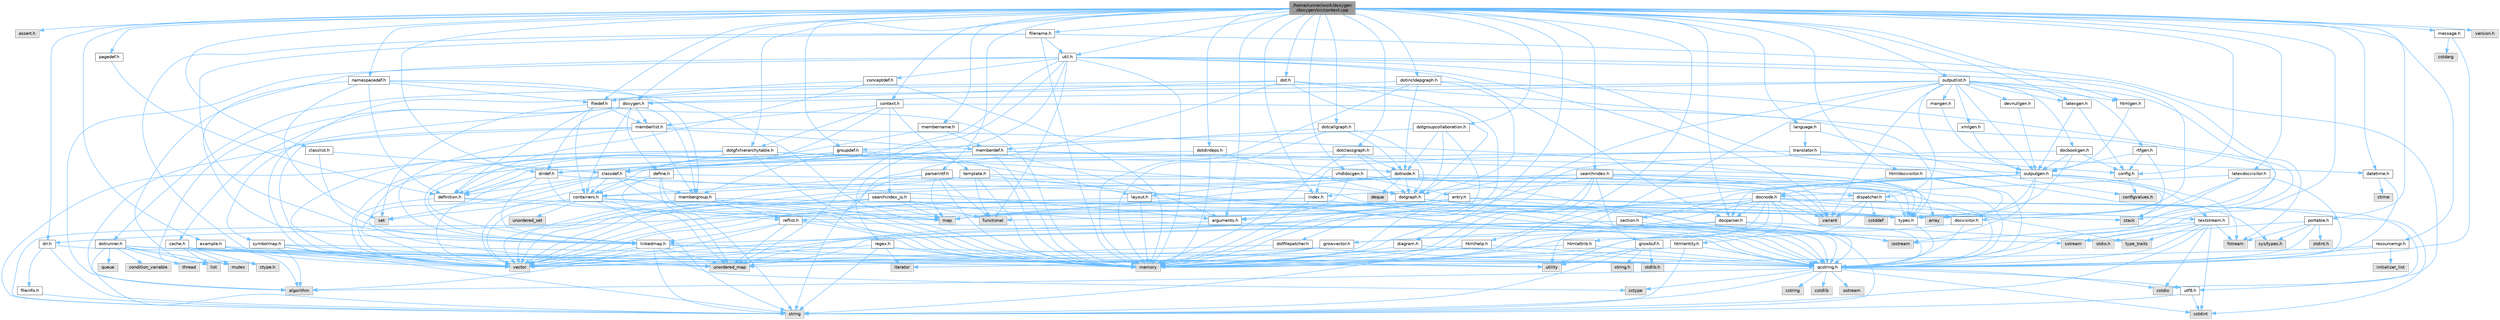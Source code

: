 digraph "/home/runner/work/doxygen/doxygen/src/context.cpp"
{
 // INTERACTIVE_SVG=YES
 // LATEX_PDF_SIZE
  bgcolor="transparent";
  edge [fontname=Helvetica,fontsize=10,labelfontname=Helvetica,labelfontsize=10];
  node [fontname=Helvetica,fontsize=10,shape=box,height=0.2,width=0.4];
  Node1 [id="Node000001",label="/home/runner/work/doxygen\l/doxygen/src/context.cpp",height=0.2,width=0.4,color="gray40", fillcolor="grey60", style="filled", fontcolor="black"];
  Node1 -> Node2 [id="edge1_Node000001_Node000002",color="steelblue1",style="solid"];
  Node2 [id="Node000002",label="assert.h",height=0.2,width=0.4,color="grey60", fillcolor="#E0E0E0", style="filled"];
  Node1 -> Node3 [id="edge2_Node000001_Node000003",color="steelblue1",style="solid"];
  Node3 [id="Node000003",label="sstream",height=0.2,width=0.4,color="grey60", fillcolor="#E0E0E0", style="filled"];
  Node1 -> Node4 [id="edge3_Node000001_Node000004",color="steelblue1",style="solid"];
  Node4 [id="Node000004",label="context.h",height=0.2,width=0.4,color="grey40", fillcolor="white", style="filled",URL="$dc/d1e/context_8h.html",tooltip=" "];
  Node4 -> Node5 [id="edge4_Node000004_Node000005",color="steelblue1",style="solid"];
  Node5 [id="Node000005",label="types.h",height=0.2,width=0.4,color="grey40", fillcolor="white", style="filled",URL="$d9/d49/types_8h.html",tooltip="This file contains a number of basic enums and types."];
  Node5 -> Node6 [id="edge5_Node000005_Node000006",color="steelblue1",style="solid"];
  Node6 [id="Node000006",label="qcstring.h",height=0.2,width=0.4,color="grey40", fillcolor="white", style="filled",URL="$d7/d5c/qcstring_8h.html",tooltip=" "];
  Node6 -> Node7 [id="edge6_Node000006_Node000007",color="steelblue1",style="solid"];
  Node7 [id="Node000007",label="string",height=0.2,width=0.4,color="grey60", fillcolor="#E0E0E0", style="filled"];
  Node6 -> Node8 [id="edge7_Node000006_Node000008",color="steelblue1",style="solid"];
  Node8 [id="Node000008",label="algorithm",height=0.2,width=0.4,color="grey60", fillcolor="#E0E0E0", style="filled"];
  Node6 -> Node9 [id="edge8_Node000006_Node000009",color="steelblue1",style="solid"];
  Node9 [id="Node000009",label="cctype",height=0.2,width=0.4,color="grey60", fillcolor="#E0E0E0", style="filled"];
  Node6 -> Node10 [id="edge9_Node000006_Node000010",color="steelblue1",style="solid"];
  Node10 [id="Node000010",label="cstring",height=0.2,width=0.4,color="grey60", fillcolor="#E0E0E0", style="filled"];
  Node6 -> Node11 [id="edge10_Node000006_Node000011",color="steelblue1",style="solid"];
  Node11 [id="Node000011",label="cstdio",height=0.2,width=0.4,color="grey60", fillcolor="#E0E0E0", style="filled"];
  Node6 -> Node12 [id="edge11_Node000006_Node000012",color="steelblue1",style="solid"];
  Node12 [id="Node000012",label="cstdlib",height=0.2,width=0.4,color="grey60", fillcolor="#E0E0E0", style="filled"];
  Node6 -> Node13 [id="edge12_Node000006_Node000013",color="steelblue1",style="solid"];
  Node13 [id="Node000013",label="cstdint",height=0.2,width=0.4,color="grey60", fillcolor="#E0E0E0", style="filled"];
  Node6 -> Node14 [id="edge13_Node000006_Node000014",color="steelblue1",style="solid"];
  Node14 [id="Node000014",label="ostream",height=0.2,width=0.4,color="grey60", fillcolor="#E0E0E0", style="filled"];
  Node6 -> Node15 [id="edge14_Node000006_Node000015",color="steelblue1",style="solid"];
  Node15 [id="Node000015",label="utf8.h",height=0.2,width=0.4,color="grey40", fillcolor="white", style="filled",URL="$db/d7c/utf8_8h.html",tooltip="Various UTF8 related helper functions."];
  Node15 -> Node13 [id="edge15_Node000015_Node000013",color="steelblue1",style="solid"];
  Node15 -> Node7 [id="edge16_Node000015_Node000007",color="steelblue1",style="solid"];
  Node4 -> Node16 [id="edge17_Node000004_Node000016",color="steelblue1",style="solid"];
  Node16 [id="Node000016",label="template.h",height=0.2,width=0.4,color="grey40", fillcolor="white", style="filled",URL="$de/db8/template_8h.html",tooltip=" "];
  Node16 -> Node17 [id="edge18_Node000016_Node000017",color="steelblue1",style="solid"];
  Node17 [id="Node000017",label="vector",height=0.2,width=0.4,color="grey60", fillcolor="#E0E0E0", style="filled"];
  Node16 -> Node18 [id="edge19_Node000016_Node000018",color="steelblue1",style="solid"];
  Node18 [id="Node000018",label="memory",height=0.2,width=0.4,color="grey60", fillcolor="#E0E0E0", style="filled"];
  Node16 -> Node19 [id="edge20_Node000016_Node000019",color="steelblue1",style="solid"];
  Node19 [id="Node000019",label="functional",height=0.2,width=0.4,color="grey60", fillcolor="#E0E0E0", style="filled"];
  Node16 -> Node20 [id="edge21_Node000016_Node000020",color="steelblue1",style="solid"];
  Node20 [id="Node000020",label="variant",height=0.2,width=0.4,color="grey60", fillcolor="#E0E0E0", style="filled"];
  Node16 -> Node6 [id="edge22_Node000016_Node000006",color="steelblue1",style="solid"];
  Node16 -> Node21 [id="edge23_Node000016_Node000021",color="steelblue1",style="solid"];
  Node21 [id="Node000021",label="containers.h",height=0.2,width=0.4,color="grey40", fillcolor="white", style="filled",URL="$d5/d75/containers_8h.html",tooltip=" "];
  Node21 -> Node17 [id="edge24_Node000021_Node000017",color="steelblue1",style="solid"];
  Node21 -> Node7 [id="edge25_Node000021_Node000007",color="steelblue1",style="solid"];
  Node21 -> Node22 [id="edge26_Node000021_Node000022",color="steelblue1",style="solid"];
  Node22 [id="Node000022",label="set",height=0.2,width=0.4,color="grey60", fillcolor="#E0E0E0", style="filled"];
  Node21 -> Node23 [id="edge27_Node000021_Node000023",color="steelblue1",style="solid"];
  Node23 [id="Node000023",label="map",height=0.2,width=0.4,color="grey60", fillcolor="#E0E0E0", style="filled"];
  Node21 -> Node24 [id="edge28_Node000021_Node000024",color="steelblue1",style="solid"];
  Node24 [id="Node000024",label="unordered_set",height=0.2,width=0.4,color="grey60", fillcolor="#E0E0E0", style="filled"];
  Node21 -> Node25 [id="edge29_Node000021_Node000025",color="steelblue1",style="solid"];
  Node25 [id="Node000025",label="unordered_map",height=0.2,width=0.4,color="grey60", fillcolor="#E0E0E0", style="filled"];
  Node21 -> Node26 [id="edge30_Node000021_Node000026",color="steelblue1",style="solid"];
  Node26 [id="Node000026",label="stack",height=0.2,width=0.4,color="grey60", fillcolor="#E0E0E0", style="filled"];
  Node4 -> Node27 [id="edge31_Node000004_Node000027",color="steelblue1",style="solid"];
  Node27 [id="Node000027",label="classdef.h",height=0.2,width=0.4,color="grey40", fillcolor="white", style="filled",URL="$d1/da6/classdef_8h.html",tooltip=" "];
  Node27 -> Node18 [id="edge32_Node000027_Node000018",color="steelblue1",style="solid"];
  Node27 -> Node17 [id="edge33_Node000027_Node000017",color="steelblue1",style="solid"];
  Node27 -> Node22 [id="edge34_Node000027_Node000022",color="steelblue1",style="solid"];
  Node27 -> Node21 [id="edge35_Node000027_Node000021",color="steelblue1",style="solid"];
  Node27 -> Node28 [id="edge36_Node000027_Node000028",color="steelblue1",style="solid"];
  Node28 [id="Node000028",label="definition.h",height=0.2,width=0.4,color="grey40", fillcolor="white", style="filled",URL="$df/da1/definition_8h.html",tooltip=" "];
  Node28 -> Node17 [id="edge37_Node000028_Node000017",color="steelblue1",style="solid"];
  Node28 -> Node5 [id="edge38_Node000028_Node000005",color="steelblue1",style="solid"];
  Node28 -> Node29 [id="edge39_Node000028_Node000029",color="steelblue1",style="solid"];
  Node29 [id="Node000029",label="reflist.h",height=0.2,width=0.4,color="grey40", fillcolor="white", style="filled",URL="$d1/d02/reflist_8h.html",tooltip=" "];
  Node29 -> Node17 [id="edge40_Node000029_Node000017",color="steelblue1",style="solid"];
  Node29 -> Node25 [id="edge41_Node000029_Node000025",color="steelblue1",style="solid"];
  Node29 -> Node18 [id="edge42_Node000029_Node000018",color="steelblue1",style="solid"];
  Node29 -> Node6 [id="edge43_Node000029_Node000006",color="steelblue1",style="solid"];
  Node29 -> Node30 [id="edge44_Node000029_Node000030",color="steelblue1",style="solid"];
  Node30 [id="Node000030",label="linkedmap.h",height=0.2,width=0.4,color="grey40", fillcolor="white", style="filled",URL="$da/de1/linkedmap_8h.html",tooltip=" "];
  Node30 -> Node25 [id="edge45_Node000030_Node000025",color="steelblue1",style="solid"];
  Node30 -> Node17 [id="edge46_Node000030_Node000017",color="steelblue1",style="solid"];
  Node30 -> Node18 [id="edge47_Node000030_Node000018",color="steelblue1",style="solid"];
  Node30 -> Node7 [id="edge48_Node000030_Node000007",color="steelblue1",style="solid"];
  Node30 -> Node8 [id="edge49_Node000030_Node000008",color="steelblue1",style="solid"];
  Node30 -> Node9 [id="edge50_Node000030_Node000009",color="steelblue1",style="solid"];
  Node30 -> Node6 [id="edge51_Node000030_Node000006",color="steelblue1",style="solid"];
  Node27 -> Node31 [id="edge52_Node000027_Node000031",color="steelblue1",style="solid"];
  Node31 [id="Node000031",label="arguments.h",height=0.2,width=0.4,color="grey40", fillcolor="white", style="filled",URL="$df/d9b/arguments_8h.html",tooltip=" "];
  Node31 -> Node17 [id="edge53_Node000031_Node000017",color="steelblue1",style="solid"];
  Node31 -> Node6 [id="edge54_Node000031_Node000006",color="steelblue1",style="solid"];
  Node27 -> Node32 [id="edge55_Node000027_Node000032",color="steelblue1",style="solid"];
  Node32 [id="Node000032",label="membergroup.h",height=0.2,width=0.4,color="grey40", fillcolor="white", style="filled",URL="$d9/d11/membergroup_8h.html",tooltip=" "];
  Node32 -> Node17 [id="edge56_Node000032_Node000017",color="steelblue1",style="solid"];
  Node32 -> Node23 [id="edge57_Node000032_Node000023",color="steelblue1",style="solid"];
  Node32 -> Node18 [id="edge58_Node000032_Node000018",color="steelblue1",style="solid"];
  Node32 -> Node5 [id="edge59_Node000032_Node000005",color="steelblue1",style="solid"];
  Node32 -> Node29 [id="edge60_Node000032_Node000029",color="steelblue1",style="solid"];
  Node4 -> Node33 [id="edge61_Node000004_Node000033",color="steelblue1",style="solid"];
  Node33 [id="Node000033",label="searchindex_js.h",height=0.2,width=0.4,color="grey40", fillcolor="white", style="filled",URL="$dd/de5/searchindex__js_8h.html",tooltip="Javascript based search engine."];
  Node33 -> Node34 [id="edge62_Node000033_Node000034",color="steelblue1",style="solid"];
  Node34 [id="Node000034",label="array",height=0.2,width=0.4,color="grey60", fillcolor="#E0E0E0", style="filled"];
  Node33 -> Node17 [id="edge63_Node000033_Node000017",color="steelblue1",style="solid"];
  Node33 -> Node23 [id="edge64_Node000033_Node000023",color="steelblue1",style="solid"];
  Node33 -> Node7 [id="edge65_Node000033_Node000007",color="steelblue1",style="solid"];
  Node33 -> Node19 [id="edge66_Node000033_Node000019",color="steelblue1",style="solid"];
  Node33 -> Node6 [id="edge67_Node000033_Node000006",color="steelblue1",style="solid"];
  Node4 -> Node35 [id="edge68_Node000004_Node000035",color="steelblue1",style="solid"];
  Node35 [id="Node000035",label="memberlist.h",height=0.2,width=0.4,color="grey40", fillcolor="white", style="filled",URL="$dd/d78/memberlist_8h.html",tooltip=" "];
  Node35 -> Node17 [id="edge69_Node000035_Node000017",color="steelblue1",style="solid"];
  Node35 -> Node8 [id="edge70_Node000035_Node000008",color="steelblue1",style="solid"];
  Node35 -> Node36 [id="edge71_Node000035_Node000036",color="steelblue1",style="solid"];
  Node36 [id="Node000036",label="memberdef.h",height=0.2,width=0.4,color="grey40", fillcolor="white", style="filled",URL="$d4/d46/memberdef_8h.html",tooltip=" "];
  Node36 -> Node17 [id="edge72_Node000036_Node000017",color="steelblue1",style="solid"];
  Node36 -> Node18 [id="edge73_Node000036_Node000018",color="steelblue1",style="solid"];
  Node36 -> Node37 [id="edge74_Node000036_Node000037",color="steelblue1",style="solid"];
  Node37 [id="Node000037",label="sys/types.h",height=0.2,width=0.4,color="grey60", fillcolor="#E0E0E0", style="filled"];
  Node36 -> Node5 [id="edge75_Node000036_Node000005",color="steelblue1",style="solid"];
  Node36 -> Node28 [id="edge76_Node000036_Node000028",color="steelblue1",style="solid"];
  Node36 -> Node31 [id="edge77_Node000036_Node000031",color="steelblue1",style="solid"];
  Node36 -> Node27 [id="edge78_Node000036_Node000027",color="steelblue1",style="solid"];
  Node35 -> Node30 [id="edge79_Node000035_Node000030",color="steelblue1",style="solid"];
  Node35 -> Node5 [id="edge80_Node000035_Node000005",color="steelblue1",style="solid"];
  Node35 -> Node32 [id="edge81_Node000035_Node000032",color="steelblue1",style="solid"];
  Node4 -> Node38 [id="edge82_Node000004_Node000038",color="steelblue1",style="solid"];
  Node38 [id="Node000038",label="dotgfxhierarchytable.h",height=0.2,width=0.4,color="grey40", fillcolor="white", style="filled",URL="$d2/de7/dotgfxhierarchytable_8h.html",tooltip=" "];
  Node38 -> Node18 [id="edge83_Node000038_Node000018",color="steelblue1",style="solid"];
  Node38 -> Node7 [id="edge84_Node000038_Node000007",color="steelblue1",style="solid"];
  Node38 -> Node25 [id="edge85_Node000038_Node000025",color="steelblue1",style="solid"];
  Node38 -> Node17 [id="edge86_Node000038_Node000017",color="steelblue1",style="solid"];
  Node38 -> Node27 [id="edge87_Node000038_Node000027",color="steelblue1",style="solid"];
  Node38 -> Node39 [id="edge88_Node000038_Node000039",color="steelblue1",style="solid"];
  Node39 [id="Node000039",label="dotgraph.h",height=0.2,width=0.4,color="grey40", fillcolor="white", style="filled",URL="$d0/daa/dotgraph_8h.html",tooltip=" "];
  Node39 -> Node40 [id="edge89_Node000039_Node000040",color="steelblue1",style="solid"];
  Node40 [id="Node000040",label="iostream",height=0.2,width=0.4,color="grey60", fillcolor="#E0E0E0", style="filled"];
  Node39 -> Node23 [id="edge90_Node000039_Node000023",color="steelblue1",style="solid"];
  Node39 -> Node6 [id="edge91_Node000039_Node000006",color="steelblue1",style="solid"];
  Node39 -> Node41 [id="edge92_Node000039_Node000041",color="steelblue1",style="solid"];
  Node41 [id="Node000041",label="dir.h",height=0.2,width=0.4,color="grey40", fillcolor="white", style="filled",URL="$df/d9c/dir_8h.html",tooltip=" "];
  Node41 -> Node7 [id="edge93_Node000041_Node000007",color="steelblue1",style="solid"];
  Node41 -> Node18 [id="edge94_Node000041_Node000018",color="steelblue1",style="solid"];
  Node41 -> Node42 [id="edge95_Node000041_Node000042",color="steelblue1",style="solid"];
  Node42 [id="Node000042",label="fileinfo.h",height=0.2,width=0.4,color="grey40", fillcolor="white", style="filled",URL="$df/d45/fileinfo_8h.html",tooltip=" "];
  Node42 -> Node7 [id="edge96_Node000042_Node000007",color="steelblue1",style="solid"];
  Node38 -> Node43 [id="edge97_Node000038_Node000043",color="steelblue1",style="solid"];
  Node43 [id="Node000043",label="dotnode.h",height=0.2,width=0.4,color="grey40", fillcolor="white", style="filled",URL="$d8/d3b/dotnode_8h.html",tooltip=" "];
  Node43 -> Node17 [id="edge98_Node000043_Node000017",color="steelblue1",style="solid"];
  Node43 -> Node23 [id="edge99_Node000043_Node000023",color="steelblue1",style="solid"];
  Node43 -> Node44 [id="edge100_Node000043_Node000044",color="steelblue1",style="solid"];
  Node44 [id="Node000044",label="deque",height=0.2,width=0.4,color="grey60", fillcolor="#E0E0E0", style="filled"];
  Node43 -> Node40 [id="edge101_Node000043_Node000040",color="steelblue1",style="solid"];
  Node43 -> Node5 [id="edge102_Node000043_Node000005",color="steelblue1",style="solid"];
  Node43 -> Node39 [id="edge103_Node000043_Node000039",color="steelblue1",style="solid"];
  Node1 -> Node45 [id="edge104_Node000001_Node000045",color="steelblue1",style="solid"];
  Node45 [id="Node000045",label="config.h",height=0.2,width=0.4,color="grey40", fillcolor="white", style="filled",URL="$db/d16/config_8h.html",tooltip=" "];
  Node45 -> Node46 [id="edge105_Node000045_Node000046",color="steelblue1",style="solid"];
  Node46 [id="Node000046",label="configvalues.h",height=0.2,width=0.4,color="grey60", fillcolor="#E0E0E0", style="filled"];
  Node1 -> Node47 [id="edge106_Node000001_Node000047",color="steelblue1",style="solid"];
  Node47 [id="Node000047",label="index.h",height=0.2,width=0.4,color="grey40", fillcolor="white", style="filled",URL="$d1/db5/index_8h.html",tooltip=" "];
  Node47 -> Node18 [id="edge107_Node000047_Node000018",color="steelblue1",style="solid"];
  Node47 -> Node17 [id="edge108_Node000047_Node000017",color="steelblue1",style="solid"];
  Node47 -> Node23 [id="edge109_Node000047_Node000023",color="steelblue1",style="solid"];
  Node47 -> Node6 [id="edge110_Node000047_Node000006",color="steelblue1",style="solid"];
  Node1 -> Node48 [id="edge111_Node000001_Node000048",color="steelblue1",style="solid"];
  Node48 [id="Node000048",label="classlist.h",height=0.2,width=0.4,color="grey40", fillcolor="white", style="filled",URL="$d2/df8/classlist_8h.html",tooltip=" "];
  Node48 -> Node30 [id="edge112_Node000048_Node000030",color="steelblue1",style="solid"];
  Node48 -> Node27 [id="edge113_Node000048_Node000027",color="steelblue1",style="solid"];
  Node1 -> Node49 [id="edge114_Node000001_Node000049",color="steelblue1",style="solid"];
  Node49 [id="Node000049",label="doxygen.h",height=0.2,width=0.4,color="grey40", fillcolor="white", style="filled",URL="$d1/da1/doxygen_8h.html",tooltip=" "];
  Node49 -> Node50 [id="edge115_Node000049_Node000050",color="steelblue1",style="solid"];
  Node50 [id="Node000050",label="mutex",height=0.2,width=0.4,color="grey60", fillcolor="#E0E0E0", style="filled"];
  Node49 -> Node21 [id="edge116_Node000049_Node000021",color="steelblue1",style="solid"];
  Node49 -> Node32 [id="edge117_Node000049_Node000032",color="steelblue1",style="solid"];
  Node49 -> Node51 [id="edge118_Node000049_Node000051",color="steelblue1",style="solid"];
  Node51 [id="Node000051",label="dirdef.h",height=0.2,width=0.4,color="grey40", fillcolor="white", style="filled",URL="$d6/d15/dirdef_8h.html",tooltip=" "];
  Node51 -> Node17 [id="edge119_Node000051_Node000017",color="steelblue1",style="solid"];
  Node51 -> Node23 [id="edge120_Node000051_Node000023",color="steelblue1",style="solid"];
  Node51 -> Node6 [id="edge121_Node000051_Node000006",color="steelblue1",style="solid"];
  Node51 -> Node30 [id="edge122_Node000051_Node000030",color="steelblue1",style="solid"];
  Node51 -> Node28 [id="edge123_Node000051_Node000028",color="steelblue1",style="solid"];
  Node49 -> Node35 [id="edge124_Node000049_Node000035",color="steelblue1",style="solid"];
  Node49 -> Node52 [id="edge125_Node000049_Node000052",color="steelblue1",style="solid"];
  Node52 [id="Node000052",label="define.h",height=0.2,width=0.4,color="grey40", fillcolor="white", style="filled",URL="$df/d67/define_8h.html",tooltip=" "];
  Node52 -> Node17 [id="edge126_Node000052_Node000017",color="steelblue1",style="solid"];
  Node52 -> Node18 [id="edge127_Node000052_Node000018",color="steelblue1",style="solid"];
  Node52 -> Node7 [id="edge128_Node000052_Node000007",color="steelblue1",style="solid"];
  Node52 -> Node25 [id="edge129_Node000052_Node000025",color="steelblue1",style="solid"];
  Node52 -> Node6 [id="edge130_Node000052_Node000006",color="steelblue1",style="solid"];
  Node52 -> Node21 [id="edge131_Node000052_Node000021",color="steelblue1",style="solid"];
  Node49 -> Node53 [id="edge132_Node000049_Node000053",color="steelblue1",style="solid"];
  Node53 [id="Node000053",label="cache.h",height=0.2,width=0.4,color="grey40", fillcolor="white", style="filled",URL="$d3/d26/cache_8h.html",tooltip=" "];
  Node53 -> Node54 [id="edge133_Node000053_Node000054",color="steelblue1",style="solid"];
  Node54 [id="Node000054",label="list",height=0.2,width=0.4,color="grey60", fillcolor="#E0E0E0", style="filled"];
  Node53 -> Node25 [id="edge134_Node000053_Node000025",color="steelblue1",style="solid"];
  Node53 -> Node50 [id="edge135_Node000053_Node000050",color="steelblue1",style="solid"];
  Node53 -> Node55 [id="edge136_Node000053_Node000055",color="steelblue1",style="solid"];
  Node55 [id="Node000055",label="utility",height=0.2,width=0.4,color="grey60", fillcolor="#E0E0E0", style="filled"];
  Node53 -> Node56 [id="edge137_Node000053_Node000056",color="steelblue1",style="solid"];
  Node56 [id="Node000056",label="ctype.h",height=0.2,width=0.4,color="grey60", fillcolor="#E0E0E0", style="filled"];
  Node49 -> Node57 [id="edge138_Node000049_Node000057",color="steelblue1",style="solid"];
  Node57 [id="Node000057",label="symbolmap.h",height=0.2,width=0.4,color="grey40", fillcolor="white", style="filled",URL="$d7/ddd/symbolmap_8h.html",tooltip=" "];
  Node57 -> Node8 [id="edge139_Node000057_Node000008",color="steelblue1",style="solid"];
  Node57 -> Node25 [id="edge140_Node000057_Node000025",color="steelblue1",style="solid"];
  Node57 -> Node17 [id="edge141_Node000057_Node000017",color="steelblue1",style="solid"];
  Node57 -> Node7 [id="edge142_Node000057_Node000007",color="steelblue1",style="solid"];
  Node57 -> Node55 [id="edge143_Node000057_Node000055",color="steelblue1",style="solid"];
  Node1 -> Node58 [id="edge144_Node000001_Node000058",color="steelblue1",style="solid"];
  Node58 [id="Node000058",label="namespacedef.h",height=0.2,width=0.4,color="grey40", fillcolor="white", style="filled",URL="$d7/d97/namespacedef_8h.html",tooltip=" "];
  Node58 -> Node18 [id="edge145_Node000058_Node000018",color="steelblue1",style="solid"];
  Node58 -> Node22 [id="edge146_Node000058_Node000022",color="steelblue1",style="solid"];
  Node58 -> Node28 [id="edge147_Node000058_Node000028",color="steelblue1",style="solid"];
  Node58 -> Node59 [id="edge148_Node000058_Node000059",color="steelblue1",style="solid"];
  Node59 [id="Node000059",label="filedef.h",height=0.2,width=0.4,color="grey40", fillcolor="white", style="filled",URL="$d4/d3a/filedef_8h.html",tooltip=" "];
  Node59 -> Node18 [id="edge149_Node000059_Node000018",color="steelblue1",style="solid"];
  Node59 -> Node22 [id="edge150_Node000059_Node000022",color="steelblue1",style="solid"];
  Node59 -> Node28 [id="edge151_Node000059_Node000028",color="steelblue1",style="solid"];
  Node59 -> Node35 [id="edge152_Node000059_Node000035",color="steelblue1",style="solid"];
  Node59 -> Node21 [id="edge153_Node000059_Node000021",color="steelblue1",style="solid"];
  Node58 -> Node30 [id="edge154_Node000058_Node000030",color="steelblue1",style="solid"];
  Node58 -> Node32 [id="edge155_Node000058_Node000032",color="steelblue1",style="solid"];
  Node1 -> Node59 [id="edge156_Node000001_Node000059",color="steelblue1",style="solid"];
  Node1 -> Node60 [id="edge157_Node000001_Node000060",color="steelblue1",style="solid"];
  Node60 [id="Node000060",label="pagedef.h",height=0.2,width=0.4,color="grey40", fillcolor="white", style="filled",URL="$dd/d66/pagedef_8h.html",tooltip=" "];
  Node60 -> Node28 [id="edge158_Node000060_Node000028",color="steelblue1",style="solid"];
  Node1 -> Node61 [id="edge159_Node000001_Node000061",color="steelblue1",style="solid"];
  Node61 [id="Node000061",label="groupdef.h",height=0.2,width=0.4,color="grey40", fillcolor="white", style="filled",URL="$d1/de6/groupdef_8h.html",tooltip=" "];
  Node61 -> Node18 [id="edge160_Node000061_Node000018",color="steelblue1",style="solid"];
  Node61 -> Node28 [id="edge161_Node000061_Node000028",color="steelblue1",style="solid"];
  Node61 -> Node51 [id="edge162_Node000061_Node000051",color="steelblue1",style="solid"];
  Node61 -> Node62 [id="edge163_Node000061_Node000062",color="steelblue1",style="solid"];
  Node62 [id="Node000062",label="layout.h",height=0.2,width=0.4,color="grey40", fillcolor="white", style="filled",URL="$db/d51/layout_8h.html",tooltip=" "];
  Node62 -> Node18 [id="edge164_Node000062_Node000018",color="steelblue1",style="solid"];
  Node62 -> Node17 [id="edge165_Node000062_Node000017",color="steelblue1",style="solid"];
  Node62 -> Node5 [id="edge166_Node000062_Node000005",color="steelblue1",style="solid"];
  Node61 -> Node32 [id="edge167_Node000061_Node000032",color="steelblue1",style="solid"];
  Node61 -> Node30 [id="edge168_Node000061_Node000030",color="steelblue1",style="solid"];
  Node1 -> Node63 [id="edge169_Node000001_Node000063",color="steelblue1",style="solid"];
  Node63 [id="Node000063",label="util.h",height=0.2,width=0.4,color="grey40", fillcolor="white", style="filled",URL="$d8/d3c/util_8h.html",tooltip="A bunch of utility functions."];
  Node63 -> Node18 [id="edge170_Node000063_Node000018",color="steelblue1",style="solid"];
  Node63 -> Node25 [id="edge171_Node000063_Node000025",color="steelblue1",style="solid"];
  Node63 -> Node8 [id="edge172_Node000063_Node000008",color="steelblue1",style="solid"];
  Node63 -> Node19 [id="edge173_Node000063_Node000019",color="steelblue1",style="solid"];
  Node63 -> Node64 [id="edge174_Node000063_Node000064",color="steelblue1",style="solid"];
  Node64 [id="Node000064",label="fstream",height=0.2,width=0.4,color="grey60", fillcolor="#E0E0E0", style="filled"];
  Node63 -> Node20 [id="edge175_Node000063_Node000020",color="steelblue1",style="solid"];
  Node63 -> Node56 [id="edge176_Node000063_Node000056",color="steelblue1",style="solid"];
  Node63 -> Node5 [id="edge177_Node000063_Node000005",color="steelblue1",style="solid"];
  Node63 -> Node65 [id="edge178_Node000063_Node000065",color="steelblue1",style="solid"];
  Node65 [id="Node000065",label="docparser.h",height=0.2,width=0.4,color="grey40", fillcolor="white", style="filled",URL="$de/d9c/docparser_8h.html",tooltip=" "];
  Node65 -> Node66 [id="edge179_Node000065_Node000066",color="steelblue1",style="solid"];
  Node66 [id="Node000066",label="stdio.h",height=0.2,width=0.4,color="grey60", fillcolor="#E0E0E0", style="filled"];
  Node65 -> Node18 [id="edge180_Node000065_Node000018",color="steelblue1",style="solid"];
  Node65 -> Node6 [id="edge181_Node000065_Node000006",color="steelblue1",style="solid"];
  Node65 -> Node67 [id="edge182_Node000065_Node000067",color="steelblue1",style="solid"];
  Node67 [id="Node000067",label="growvector.h",height=0.2,width=0.4,color="grey40", fillcolor="white", style="filled",URL="$d7/d50/growvector_8h.html",tooltip=" "];
  Node67 -> Node17 [id="edge183_Node000067_Node000017",color="steelblue1",style="solid"];
  Node67 -> Node18 [id="edge184_Node000067_Node000018",color="steelblue1",style="solid"];
  Node67 -> Node68 [id="edge185_Node000067_Node000068",color="steelblue1",style="solid"];
  Node68 [id="Node000068",label="iterator",height=0.2,width=0.4,color="grey60", fillcolor="#E0E0E0", style="filled"];
  Node63 -> Node21 [id="edge186_Node000063_Node000021",color="steelblue1",style="solid"];
  Node63 -> Node69 [id="edge187_Node000063_Node000069",color="steelblue1",style="solid"];
  Node69 [id="Node000069",label="outputgen.h",height=0.2,width=0.4,color="grey40", fillcolor="white", style="filled",URL="$df/d06/outputgen_8h.html",tooltip=" "];
  Node69 -> Node18 [id="edge188_Node000069_Node000018",color="steelblue1",style="solid"];
  Node69 -> Node26 [id="edge189_Node000069_Node000026",color="steelblue1",style="solid"];
  Node69 -> Node40 [id="edge190_Node000069_Node000040",color="steelblue1",style="solid"];
  Node69 -> Node64 [id="edge191_Node000069_Node000064",color="steelblue1",style="solid"];
  Node69 -> Node5 [id="edge192_Node000069_Node000005",color="steelblue1",style="solid"];
  Node69 -> Node47 [id="edge193_Node000069_Node000047",color="steelblue1",style="solid"];
  Node69 -> Node70 [id="edge194_Node000069_Node000070",color="steelblue1",style="solid"];
  Node70 [id="Node000070",label="section.h",height=0.2,width=0.4,color="grey40", fillcolor="white", style="filled",URL="$d1/d2a/section_8h.html",tooltip=" "];
  Node70 -> Node7 [id="edge195_Node000070_Node000007",color="steelblue1",style="solid"];
  Node70 -> Node25 [id="edge196_Node000070_Node000025",color="steelblue1",style="solid"];
  Node70 -> Node6 [id="edge197_Node000070_Node000006",color="steelblue1",style="solid"];
  Node70 -> Node30 [id="edge198_Node000070_Node000030",color="steelblue1",style="solid"];
  Node69 -> Node71 [id="edge199_Node000069_Node000071",color="steelblue1",style="solid"];
  Node71 [id="Node000071",label="textstream.h",height=0.2,width=0.4,color="grey40", fillcolor="white", style="filled",URL="$d4/d7d/textstream_8h.html",tooltip=" "];
  Node71 -> Node7 [id="edge200_Node000071_Node000007",color="steelblue1",style="solid"];
  Node71 -> Node40 [id="edge201_Node000071_Node000040",color="steelblue1",style="solid"];
  Node71 -> Node3 [id="edge202_Node000071_Node000003",color="steelblue1",style="solid"];
  Node71 -> Node13 [id="edge203_Node000071_Node000013",color="steelblue1",style="solid"];
  Node71 -> Node11 [id="edge204_Node000071_Node000011",color="steelblue1",style="solid"];
  Node71 -> Node64 [id="edge205_Node000071_Node000064",color="steelblue1",style="solid"];
  Node71 -> Node72 [id="edge206_Node000071_Node000072",color="steelblue1",style="solid"];
  Node72 [id="Node000072",label="type_traits",height=0.2,width=0.4,color="grey60", fillcolor="#E0E0E0", style="filled"];
  Node71 -> Node6 [id="edge207_Node000071_Node000006",color="steelblue1",style="solid"];
  Node69 -> Node65 [id="edge208_Node000069_Node000065",color="steelblue1",style="solid"];
  Node63 -> Node73 [id="edge209_Node000063_Node000073",color="steelblue1",style="solid"];
  Node73 [id="Node000073",label="regex.h",height=0.2,width=0.4,color="grey40", fillcolor="white", style="filled",URL="$d1/d21/regex_8h.html",tooltip=" "];
  Node73 -> Node18 [id="edge210_Node000073_Node000018",color="steelblue1",style="solid"];
  Node73 -> Node7 [id="edge211_Node000073_Node000007",color="steelblue1",style="solid"];
  Node73 -> Node17 [id="edge212_Node000073_Node000017",color="steelblue1",style="solid"];
  Node73 -> Node68 [id="edge213_Node000073_Node000068",color="steelblue1",style="solid"];
  Node63 -> Node74 [id="edge214_Node000063_Node000074",color="steelblue1",style="solid"];
  Node74 [id="Node000074",label="conceptdef.h",height=0.2,width=0.4,color="grey40", fillcolor="white", style="filled",URL="$da/df1/conceptdef_8h.html",tooltip=" "];
  Node74 -> Node18 [id="edge215_Node000074_Node000018",color="steelblue1",style="solid"];
  Node74 -> Node28 [id="edge216_Node000074_Node000028",color="steelblue1",style="solid"];
  Node74 -> Node59 [id="edge217_Node000074_Node000059",color="steelblue1",style="solid"];
  Node1 -> Node75 [id="edge218_Node000001_Node000075",color="steelblue1",style="solid"];
  Node75 [id="Node000075",label="version.h",height=0.2,width=0.4,color="grey60", fillcolor="#E0E0E0", style="filled"];
  Node1 -> Node76 [id="edge219_Node000001_Node000076",color="steelblue1",style="solid"];
  Node76 [id="Node000076",label="language.h",height=0.2,width=0.4,color="grey40", fillcolor="white", style="filled",URL="$d8/dce/language_8h.html",tooltip=" "];
  Node76 -> Node77 [id="edge220_Node000076_Node000077",color="steelblue1",style="solid"];
  Node77 [id="Node000077",label="translator.h",height=0.2,width=0.4,color="grey40", fillcolor="white", style="filled",URL="$d9/df1/translator_8h.html",tooltip=" "];
  Node77 -> Node27 [id="edge221_Node000077_Node000027",color="steelblue1",style="solid"];
  Node77 -> Node45 [id="edge222_Node000077_Node000045",color="steelblue1",style="solid"];
  Node77 -> Node78 [id="edge223_Node000077_Node000078",color="steelblue1",style="solid"];
  Node78 [id="Node000078",label="datetime.h",height=0.2,width=0.4,color="grey40", fillcolor="white", style="filled",URL="$de/d1b/datetime_8h.html",tooltip=" "];
  Node78 -> Node79 [id="edge224_Node000078_Node000079",color="steelblue1",style="solid"];
  Node79 [id="Node000079",label="ctime",height=0.2,width=0.4,color="grey60", fillcolor="#E0E0E0", style="filled"];
  Node78 -> Node6 [id="edge225_Node000078_Node000006",color="steelblue1",style="solid"];
  Node77 -> Node47 [id="edge226_Node000077_Node000047",color="steelblue1",style="solid"];
  Node76 -> Node46 [id="edge227_Node000076_Node000046",color="steelblue1",style="solid"];
  Node1 -> Node80 [id="edge228_Node000001_Node000080",color="steelblue1",style="solid"];
  Node80 [id="Node000080",label="message.h",height=0.2,width=0.4,color="grey40", fillcolor="white", style="filled",URL="$d2/d0d/message_8h.html",tooltip=" "];
  Node80 -> Node81 [id="edge229_Node000080_Node000081",color="steelblue1",style="solid"];
  Node81 [id="Node000081",label="cstdarg",height=0.2,width=0.4,color="grey60", fillcolor="#E0E0E0", style="filled"];
  Node80 -> Node6 [id="edge230_Node000080_Node000006",color="steelblue1",style="solid"];
  Node1 -> Node82 [id="edge231_Node000001_Node000082",color="steelblue1",style="solid"];
  Node82 [id="Node000082",label="vhdldocgen.h",height=0.2,width=0.4,color="grey40", fillcolor="white", style="filled",URL="$dd/dec/vhdldocgen_8h.html",tooltip=" "];
  Node82 -> Node6 [id="edge232_Node000082_Node000006",color="steelblue1",style="solid"];
  Node82 -> Node62 [id="edge233_Node000082_Node000062",color="steelblue1",style="solid"];
  Node82 -> Node31 [id="edge234_Node000082_Node000031",color="steelblue1",style="solid"];
  Node82 -> Node83 [id="edge235_Node000082_Node000083",color="steelblue1",style="solid"];
  Node83 [id="Node000083",label="entry.h",height=0.2,width=0.4,color="grey40", fillcolor="white", style="filled",URL="$d1/dc6/entry_8h.html",tooltip=" "];
  Node83 -> Node17 [id="edge236_Node000083_Node000017",color="steelblue1",style="solid"];
  Node83 -> Node18 [id="edge237_Node000083_Node000018",color="steelblue1",style="solid"];
  Node83 -> Node3 [id="edge238_Node000083_Node000003",color="steelblue1",style="solid"];
  Node83 -> Node5 [id="edge239_Node000083_Node000005",color="steelblue1",style="solid"];
  Node83 -> Node31 [id="edge240_Node000083_Node000031",color="steelblue1",style="solid"];
  Node83 -> Node29 [id="edge241_Node000083_Node000029",color="steelblue1",style="solid"];
  Node83 -> Node71 [id="edge242_Node000083_Node000071",color="steelblue1",style="solid"];
  Node1 -> Node84 [id="edge243_Node000001_Node000084",color="steelblue1",style="solid"];
  Node84 [id="Node000084",label="filename.h",height=0.2,width=0.4,color="grey40", fillcolor="white", style="filled",URL="$dc/dd6/filename_8h.html",tooltip=" "];
  Node84 -> Node18 [id="edge244_Node000084_Node000018",color="steelblue1",style="solid"];
  Node84 -> Node17 [id="edge245_Node000084_Node000017",color="steelblue1",style="solid"];
  Node84 -> Node30 [id="edge246_Node000084_Node000030",color="steelblue1",style="solid"];
  Node84 -> Node15 [id="edge247_Node000084_Node000015",color="steelblue1",style="solid"];
  Node84 -> Node63 [id="edge248_Node000084_Node000063",color="steelblue1",style="solid"];
  Node1 -> Node51 [id="edge249_Node000001_Node000051",color="steelblue1",style="solid"];
  Node1 -> Node65 [id="edge250_Node000001_Node000065",color="steelblue1",style="solid"];
  Node1 -> Node85 [id="edge251_Node000001_Node000085",color="steelblue1",style="solid"];
  Node85 [id="Node000085",label="htmlgen.h",height=0.2,width=0.4,color="grey40", fillcolor="white", style="filled",URL="$d8/d56/htmlgen_8h.html",tooltip=" "];
  Node85 -> Node69 [id="edge252_Node000085_Node000069",color="steelblue1",style="solid"];
  Node1 -> Node86 [id="edge253_Node000001_Node000086",color="steelblue1",style="solid"];
  Node86 [id="Node000086",label="htmldocvisitor.h",height=0.2,width=0.4,color="grey40", fillcolor="white", style="filled",URL="$d0/d71/htmldocvisitor_8h.html",tooltip=" "];
  Node86 -> Node87 [id="edge254_Node000086_Node000087",color="steelblue1",style="solid"];
  Node87 [id="Node000087",label="docvisitor.h",height=0.2,width=0.4,color="grey40", fillcolor="white", style="filled",URL="$d2/d3c/docvisitor_8h.html",tooltip=" "];
  Node87 -> Node18 [id="edge255_Node000087_Node000018",color="steelblue1",style="solid"];
  Node87 -> Node6 [id="edge256_Node000087_Node000006",color="steelblue1",style="solid"];
  Node86 -> Node88 [id="edge257_Node000086_Node000088",color="steelblue1",style="solid"];
  Node88 [id="Node000088",label="docnode.h",height=0.2,width=0.4,color="grey40", fillcolor="white", style="filled",URL="$de/d2b/docnode_8h.html",tooltip=" "];
  Node88 -> Node11 [id="edge258_Node000088_Node000011",color="steelblue1",style="solid"];
  Node88 -> Node13 [id="edge259_Node000088_Node000013",color="steelblue1",style="solid"];
  Node88 -> Node17 [id="edge260_Node000088_Node000017",color="steelblue1",style="solid"];
  Node88 -> Node18 [id="edge261_Node000088_Node000018",color="steelblue1",style="solid"];
  Node88 -> Node20 [id="edge262_Node000088_Node000020",color="steelblue1",style="solid"];
  Node88 -> Node6 [id="edge263_Node000088_Node000006",color="steelblue1",style="solid"];
  Node88 -> Node87 [id="edge264_Node000088_Node000087",color="steelblue1",style="solid"];
  Node88 -> Node65 [id="edge265_Node000088_Node000065",color="steelblue1",style="solid"];
  Node88 -> Node89 [id="edge266_Node000088_Node000089",color="steelblue1",style="solid"];
  Node89 [id="Node000089",label="htmlattrib.h",height=0.2,width=0.4,color="grey40", fillcolor="white", style="filled",URL="$d0/d73/htmlattrib_8h.html",tooltip=" "];
  Node89 -> Node17 [id="edge267_Node000089_Node000017",color="steelblue1",style="solid"];
  Node89 -> Node6 [id="edge268_Node000089_Node000006",color="steelblue1",style="solid"];
  Node88 -> Node90 [id="edge269_Node000088_Node000090",color="steelblue1",style="solid"];
  Node90 [id="Node000090",label="htmlentity.h",height=0.2,width=0.4,color="grey40", fillcolor="white", style="filled",URL="$db/dc6/htmlentity_8h.html",tooltip=" "];
  Node90 -> Node25 [id="edge270_Node000090_Node000025",color="steelblue1",style="solid"];
  Node90 -> Node7 [id="edge271_Node000090_Node000007",color="steelblue1",style="solid"];
  Node90 -> Node6 [id="edge272_Node000090_Node000006",color="steelblue1",style="solid"];
  Node88 -> Node67 [id="edge273_Node000088_Node000067",color="steelblue1",style="solid"];
  Node88 -> Node70 [id="edge274_Node000088_Node000070",color="steelblue1",style="solid"];
  Node86 -> Node6 [id="edge275_Node000086_Node000006",color="steelblue1",style="solid"];
  Node1 -> Node91 [id="edge276_Node000001_Node000091",color="steelblue1",style="solid"];
  Node91 [id="Node000091",label="htmlhelp.h",height=0.2,width=0.4,color="grey40", fillcolor="white", style="filled",URL="$d8/dc3/htmlhelp_8h.html",tooltip=" "];
  Node91 -> Node18 [id="edge277_Node000091_Node000018",color="steelblue1",style="solid"];
  Node91 -> Node6 [id="edge278_Node000091_Node000006",color="steelblue1",style="solid"];
  Node1 -> Node92 [id="edge279_Node000001_Node000092",color="steelblue1",style="solid"];
  Node92 [id="Node000092",label="latexgen.h",height=0.2,width=0.4,color="grey40", fillcolor="white", style="filled",URL="$d6/d9c/latexgen_8h.html",tooltip=" "];
  Node92 -> Node45 [id="edge280_Node000092_Node000045",color="steelblue1",style="solid"];
  Node92 -> Node69 [id="edge281_Node000092_Node000069",color="steelblue1",style="solid"];
  Node1 -> Node93 [id="edge282_Node000001_Node000093",color="steelblue1",style="solid"];
  Node93 [id="Node000093",label="latexdocvisitor.h",height=0.2,width=0.4,color="grey40", fillcolor="white", style="filled",URL="$d8/d99/latexdocvisitor_8h.html",tooltip=" "];
  Node93 -> Node26 [id="edge283_Node000093_Node000026",color="steelblue1",style="solid"];
  Node93 -> Node6 [id="edge284_Node000093_Node000006",color="steelblue1",style="solid"];
  Node93 -> Node87 [id="edge285_Node000093_Node000087",color="steelblue1",style="solid"];
  Node93 -> Node88 [id="edge286_Node000093_Node000088",color="steelblue1",style="solid"];
  Node1 -> Node94 [id="edge287_Node000001_Node000094",color="steelblue1",style="solid"];
  Node94 [id="Node000094",label="dot.h",height=0.2,width=0.4,color="grey40", fillcolor="white", style="filled",URL="$d6/d4a/dot_8h.html",tooltip=" "];
  Node94 -> Node23 [id="edge288_Node000094_Node000023",color="steelblue1",style="solid"];
  Node94 -> Node6 [id="edge289_Node000094_Node000006",color="steelblue1",style="solid"];
  Node94 -> Node39 [id="edge290_Node000094_Node000039",color="steelblue1",style="solid"];
  Node94 -> Node95 [id="edge291_Node000094_Node000095",color="steelblue1",style="solid"];
  Node95 [id="Node000095",label="dotfilepatcher.h",height=0.2,width=0.4,color="grey40", fillcolor="white", style="filled",URL="$d3/d38/dotfilepatcher_8h.html",tooltip=" "];
  Node95 -> Node17 [id="edge292_Node000095_Node000017",color="steelblue1",style="solid"];
  Node95 -> Node6 [id="edge293_Node000095_Node000006",color="steelblue1",style="solid"];
  Node94 -> Node96 [id="edge294_Node000094_Node000096",color="steelblue1",style="solid"];
  Node96 [id="Node000096",label="dotrunner.h",height=0.2,width=0.4,color="grey40", fillcolor="white", style="filled",URL="$d2/dd1/dotrunner_8h.html",tooltip=" "];
  Node96 -> Node7 [id="edge295_Node000096_Node000007",color="steelblue1",style="solid"];
  Node96 -> Node97 [id="edge296_Node000096_Node000097",color="steelblue1",style="solid"];
  Node97 [id="Node000097",label="thread",height=0.2,width=0.4,color="grey60", fillcolor="#E0E0E0", style="filled"];
  Node96 -> Node54 [id="edge297_Node000096_Node000054",color="steelblue1",style="solid"];
  Node96 -> Node98 [id="edge298_Node000096_Node000098",color="steelblue1",style="solid"];
  Node98 [id="Node000098",label="queue",height=0.2,width=0.4,color="grey60", fillcolor="#E0E0E0", style="filled"];
  Node96 -> Node50 [id="edge299_Node000096_Node000050",color="steelblue1",style="solid"];
  Node96 -> Node99 [id="edge300_Node000096_Node000099",color="steelblue1",style="solid"];
  Node99 [id="Node000099",label="condition_variable",height=0.2,width=0.4,color="grey60", fillcolor="#E0E0E0", style="filled"];
  Node96 -> Node18 [id="edge301_Node000096_Node000018",color="steelblue1",style="solid"];
  Node96 -> Node6 [id="edge302_Node000096_Node000006",color="steelblue1",style="solid"];
  Node94 -> Node49 [id="edge303_Node000094_Node000049",color="steelblue1",style="solid"];
  Node1 -> Node100 [id="edge304_Node000001_Node000100",color="steelblue1",style="solid"];
  Node100 [id="Node000100",label="dotcallgraph.h",height=0.2,width=0.4,color="grey40", fillcolor="white", style="filled",URL="$dc/dcf/dotcallgraph_8h.html",tooltip=" "];
  Node100 -> Node18 [id="edge305_Node000100_Node000018",color="steelblue1",style="solid"];
  Node100 -> Node43 [id="edge306_Node000100_Node000043",color="steelblue1",style="solid"];
  Node100 -> Node39 [id="edge307_Node000100_Node000039",color="steelblue1",style="solid"];
  Node100 -> Node36 [id="edge308_Node000100_Node000036",color="steelblue1",style="solid"];
  Node1 -> Node101 [id="edge309_Node000001_Node000101",color="steelblue1",style="solid"];
  Node101 [id="Node000101",label="dotclassgraph.h",height=0.2,width=0.4,color="grey40", fillcolor="white", style="filled",URL="$d5/d04/dotclassgraph_8h.html",tooltip=" "];
  Node101 -> Node18 [id="edge310_Node000101_Node000018",color="steelblue1",style="solid"];
  Node101 -> Node27 [id="edge311_Node000101_Node000027",color="steelblue1",style="solid"];
  Node101 -> Node43 [id="edge312_Node000101_Node000043",color="steelblue1",style="solid"];
  Node101 -> Node39 [id="edge313_Node000101_Node000039",color="steelblue1",style="solid"];
  Node1 -> Node102 [id="edge314_Node000001_Node000102",color="steelblue1",style="solid"];
  Node102 [id="Node000102",label="dotdirdeps.h",height=0.2,width=0.4,color="grey40", fillcolor="white", style="filled",URL="$d3/dcf/dotdirdeps_8h.html",tooltip=" "];
  Node102 -> Node18 [id="edge315_Node000102_Node000018",color="steelblue1",style="solid"];
  Node102 -> Node39 [id="edge316_Node000102_Node000039",color="steelblue1",style="solid"];
  Node102 -> Node51 [id="edge317_Node000102_Node000051",color="steelblue1",style="solid"];
  Node1 -> Node38 [id="edge318_Node000001_Node000038",color="steelblue1",style="solid"];
  Node1 -> Node103 [id="edge319_Node000001_Node000103",color="steelblue1",style="solid"];
  Node103 [id="Node000103",label="dotgroupcollaboration.h",height=0.2,width=0.4,color="grey40", fillcolor="white", style="filled",URL="$d7/d99/dotgroupcollaboration_8h.html",tooltip=" "];
  Node103 -> Node18 [id="edge320_Node000103_Node000018",color="steelblue1",style="solid"];
  Node103 -> Node43 [id="edge321_Node000103_Node000043",color="steelblue1",style="solid"];
  Node103 -> Node39 [id="edge322_Node000103_Node000039",color="steelblue1",style="solid"];
  Node103 -> Node61 [id="edge323_Node000103_Node000061",color="steelblue1",style="solid"];
  Node1 -> Node104 [id="edge324_Node000001_Node000104",color="steelblue1",style="solid"];
  Node104 [id="Node000104",label="dotincldepgraph.h",height=0.2,width=0.4,color="grey40", fillcolor="white", style="filled",URL="$dd/d8c/dotincldepgraph_8h.html",tooltip=" "];
  Node104 -> Node18 [id="edge325_Node000104_Node000018",color="steelblue1",style="solid"];
  Node104 -> Node6 [id="edge326_Node000104_Node000006",color="steelblue1",style="solid"];
  Node104 -> Node59 [id="edge327_Node000104_Node000059",color="steelblue1",style="solid"];
  Node104 -> Node43 [id="edge328_Node000104_Node000043",color="steelblue1",style="solid"];
  Node104 -> Node39 [id="edge329_Node000104_Node000039",color="steelblue1",style="solid"];
  Node1 -> Node105 [id="edge330_Node000001_Node000105",color="steelblue1",style="solid"];
  Node105 [id="Node000105",label="diagram.h",height=0.2,width=0.4,color="grey40", fillcolor="white", style="filled",URL="$d9/d1b/diagram_8h.html",tooltip=" "];
  Node105 -> Node18 [id="edge331_Node000105_Node000018",color="steelblue1",style="solid"];
  Node105 -> Node6 [id="edge332_Node000105_Node000006",color="steelblue1",style="solid"];
  Node1 -> Node106 [id="edge333_Node000001_Node000106",color="steelblue1",style="solid"];
  Node106 [id="Node000106",label="example.h",height=0.2,width=0.4,color="grey40", fillcolor="white", style="filled",URL="$df/d24/example_8h.html",tooltip=" "];
  Node106 -> Node8 [id="edge334_Node000106_Node000008",color="steelblue1",style="solid"];
  Node106 -> Node17 [id="edge335_Node000106_Node000017",color="steelblue1",style="solid"];
  Node106 -> Node6 [id="edge336_Node000106_Node000006",color="steelblue1",style="solid"];
  Node1 -> Node107 [id="edge337_Node000001_Node000107",color="steelblue1",style="solid"];
  Node107 [id="Node000107",label="membername.h",height=0.2,width=0.4,color="grey40", fillcolor="white", style="filled",URL="$d7/dfc/membername_8h.html",tooltip=" "];
  Node107 -> Node36 [id="edge338_Node000107_Node000036",color="steelblue1",style="solid"];
  Node107 -> Node30 [id="edge339_Node000107_Node000030",color="steelblue1",style="solid"];
  Node1 -> Node108 [id="edge340_Node000001_Node000108",color="steelblue1",style="solid"];
  Node108 [id="Node000108",label="parserintf.h",height=0.2,width=0.4,color="grey40", fillcolor="white", style="filled",URL="$da/d55/parserintf_8h.html",tooltip=" "];
  Node108 -> Node19 [id="edge341_Node000108_Node000019",color="steelblue1",style="solid"];
  Node108 -> Node18 [id="edge342_Node000108_Node000018",color="steelblue1",style="solid"];
  Node108 -> Node23 [id="edge343_Node000108_Node000023",color="steelblue1",style="solid"];
  Node108 -> Node7 [id="edge344_Node000108_Node000007",color="steelblue1",style="solid"];
  Node108 -> Node5 [id="edge345_Node000108_Node000005",color="steelblue1",style="solid"];
  Node108 -> Node21 [id="edge346_Node000108_Node000021",color="steelblue1",style="solid"];
  Node1 -> Node109 [id="edge347_Node000001_Node000109",color="steelblue1",style="solid"];
  Node109 [id="Node000109",label="portable.h",height=0.2,width=0.4,color="grey40", fillcolor="white", style="filled",URL="$d2/de2/portable_8h.html",tooltip="Portable versions of functions that are platform dependent."];
  Node109 -> Node66 [id="edge348_Node000109_Node000066",color="steelblue1",style="solid"];
  Node109 -> Node37 [id="edge349_Node000109_Node000037",color="steelblue1",style="solid"];
  Node109 -> Node110 [id="edge350_Node000109_Node000110",color="steelblue1",style="solid"];
  Node110 [id="Node000110",label="stdint.h",height=0.2,width=0.4,color="grey60", fillcolor="#E0E0E0", style="filled"];
  Node109 -> Node64 [id="edge351_Node000109_Node000064",color="steelblue1",style="solid"];
  Node109 -> Node6 [id="edge352_Node000109_Node000006",color="steelblue1",style="solid"];
  Node1 -> Node31 [id="edge353_Node000001_Node000031",color="steelblue1",style="solid"];
  Node1 -> Node111 [id="edge354_Node000001_Node000111",color="steelblue1",style="solid"];
  Node111 [id="Node000111",label="searchindex.h",height=0.2,width=0.4,color="grey40", fillcolor="white", style="filled",URL="$de/d07/searchindex_8h.html",tooltip="Web server based search engine."];
  Node111 -> Node18 [id="edge355_Node000111_Node000018",color="steelblue1",style="solid"];
  Node111 -> Node17 [id="edge356_Node000111_Node000017",color="steelblue1",style="solid"];
  Node111 -> Node23 [id="edge357_Node000111_Node000023",color="steelblue1",style="solid"];
  Node111 -> Node25 [id="edge358_Node000111_Node000025",color="steelblue1",style="solid"];
  Node111 -> Node7 [id="edge359_Node000111_Node000007",color="steelblue1",style="solid"];
  Node111 -> Node34 [id="edge360_Node000111_Node000034",color="steelblue1",style="solid"];
  Node111 -> Node20 [id="edge361_Node000111_Node000020",color="steelblue1",style="solid"];
  Node111 -> Node6 [id="edge362_Node000111_Node000006",color="steelblue1",style="solid"];
  Node111 -> Node112 [id="edge363_Node000111_Node000112",color="steelblue1",style="solid"];
  Node112 [id="Node000112",label="growbuf.h",height=0.2,width=0.4,color="grey40", fillcolor="white", style="filled",URL="$dd/d72/growbuf_8h.html",tooltip=" "];
  Node112 -> Node55 [id="edge364_Node000112_Node000055",color="steelblue1",style="solid"];
  Node112 -> Node113 [id="edge365_Node000112_Node000113",color="steelblue1",style="solid"];
  Node113 [id="Node000113",label="stdlib.h",height=0.2,width=0.4,color="grey60", fillcolor="#E0E0E0", style="filled"];
  Node112 -> Node114 [id="edge366_Node000112_Node000114",color="steelblue1",style="solid"];
  Node114 [id="Node000114",label="string.h",height=0.2,width=0.4,color="grey60", fillcolor="#E0E0E0", style="filled"];
  Node112 -> Node7 [id="edge367_Node000112_Node000007",color="steelblue1",style="solid"];
  Node111 -> Node115 [id="edge368_Node000111_Node000115",color="steelblue1",style="solid"];
  Node115 [id="Node000115",label="dispatcher.h",height=0.2,width=0.4,color="grey40", fillcolor="white", style="filled",URL="$da/d73/dispatcher_8h.html",tooltip=" "];
  Node115 -> Node116 [id="edge369_Node000115_Node000116",color="steelblue1",style="solid"];
  Node116 [id="Node000116",label="cstddef",height=0.2,width=0.4,color="grey60", fillcolor="#E0E0E0", style="filled"];
  Node115 -> Node55 [id="edge370_Node000115_Node000055",color="steelblue1",style="solid"];
  Node115 -> Node19 [id="edge371_Node000115_Node000019",color="steelblue1",style="solid"];
  Node115 -> Node20 [id="edge372_Node000115_Node000020",color="steelblue1",style="solid"];
  Node115 -> Node72 [id="edge373_Node000115_Node000072",color="steelblue1",style="solid"];
  Node1 -> Node117 [id="edge374_Node000001_Node000117",color="steelblue1",style="solid"];
  Node117 [id="Node000117",label="resourcemgr.h",height=0.2,width=0.4,color="grey40", fillcolor="white", style="filled",URL="$d6/d07/resourcemgr_8h.html",tooltip=" "];
  Node117 -> Node18 [id="edge375_Node000117_Node000018",color="steelblue1",style="solid"];
  Node117 -> Node118 [id="edge376_Node000117_Node000118",color="steelblue1",style="solid"];
  Node118 [id="Node000118",label="initializer_list",height=0.2,width=0.4,color="grey60", fillcolor="#E0E0E0", style="filled"];
  Node117 -> Node6 [id="edge377_Node000117_Node000006",color="steelblue1",style="solid"];
  Node1 -> Node41 [id="edge378_Node000001_Node000041",color="steelblue1",style="solid"];
  Node1 -> Node78 [id="edge379_Node000001_Node000078",color="steelblue1",style="solid"];
  Node1 -> Node119 [id="edge380_Node000001_Node000119",color="steelblue1",style="solid"];
  Node119 [id="Node000119",label="outputlist.h",height=0.2,width=0.4,color="grey40", fillcolor="white", style="filled",URL="$d2/db9/outputlist_8h.html",tooltip=" "];
  Node119 -> Node55 [id="edge381_Node000119_Node000055",color="steelblue1",style="solid"];
  Node119 -> Node17 [id="edge382_Node000119_Node000017",color="steelblue1",style="solid"];
  Node119 -> Node18 [id="edge383_Node000119_Node000018",color="steelblue1",style="solid"];
  Node119 -> Node20 [id="edge384_Node000119_Node000020",color="steelblue1",style="solid"];
  Node119 -> Node26 [id="edge385_Node000119_Node000026",color="steelblue1",style="solid"];
  Node119 -> Node69 [id="edge386_Node000119_Node000069",color="steelblue1",style="solid"];
  Node119 -> Node49 [id="edge387_Node000119_Node000049",color="steelblue1",style="solid"];
  Node119 -> Node115 [id="edge388_Node000119_Node000115",color="steelblue1",style="solid"];
  Node119 -> Node85 [id="edge389_Node000119_Node000085",color="steelblue1",style="solid"];
  Node119 -> Node92 [id="edge390_Node000119_Node000092",color="steelblue1",style="solid"];
  Node119 -> Node120 [id="edge391_Node000119_Node000120",color="steelblue1",style="solid"];
  Node120 [id="Node000120",label="rtfgen.h",height=0.2,width=0.4,color="grey40", fillcolor="white", style="filled",URL="$d4/daa/rtfgen_8h.html",tooltip=" "];
  Node120 -> Node34 [id="edge392_Node000120_Node000034",color="steelblue1",style="solid"];
  Node120 -> Node45 [id="edge393_Node000120_Node000045",color="steelblue1",style="solid"];
  Node120 -> Node69 [id="edge394_Node000120_Node000069",color="steelblue1",style="solid"];
  Node119 -> Node121 [id="edge395_Node000119_Node000121",color="steelblue1",style="solid"];
  Node121 [id="Node000121",label="mangen.h",height=0.2,width=0.4,color="grey40", fillcolor="white", style="filled",URL="$da/dc0/mangen_8h.html",tooltip=" "];
  Node121 -> Node69 [id="edge396_Node000121_Node000069",color="steelblue1",style="solid"];
  Node119 -> Node122 [id="edge397_Node000119_Node000122",color="steelblue1",style="solid"];
  Node122 [id="Node000122",label="docbookgen.h",height=0.2,width=0.4,color="grey40", fillcolor="white", style="filled",URL="$de/dea/docbookgen_8h.html",tooltip=" "];
  Node122 -> Node18 [id="edge398_Node000122_Node000018",color="steelblue1",style="solid"];
  Node122 -> Node34 [id="edge399_Node000122_Node000034",color="steelblue1",style="solid"];
  Node122 -> Node45 [id="edge400_Node000122_Node000045",color="steelblue1",style="solid"];
  Node122 -> Node69 [id="edge401_Node000122_Node000069",color="steelblue1",style="solid"];
  Node119 -> Node123 [id="edge402_Node000119_Node000123",color="steelblue1",style="solid"];
  Node123 [id="Node000123",label="xmlgen.h",height=0.2,width=0.4,color="grey40", fillcolor="white", style="filled",URL="$d9/d67/xmlgen_8h.html",tooltip=" "];
  Node123 -> Node69 [id="edge403_Node000123_Node000069",color="steelblue1",style="solid"];
  Node119 -> Node124 [id="edge404_Node000119_Node000124",color="steelblue1",style="solid"];
  Node124 [id="Node000124",label="devnullgen.h",height=0.2,width=0.4,color="grey40", fillcolor="white", style="filled",URL="$d8/de5/devnullgen_8h.html",tooltip=" "];
  Node124 -> Node69 [id="edge405_Node000124_Node000069",color="steelblue1",style="solid"];
}
